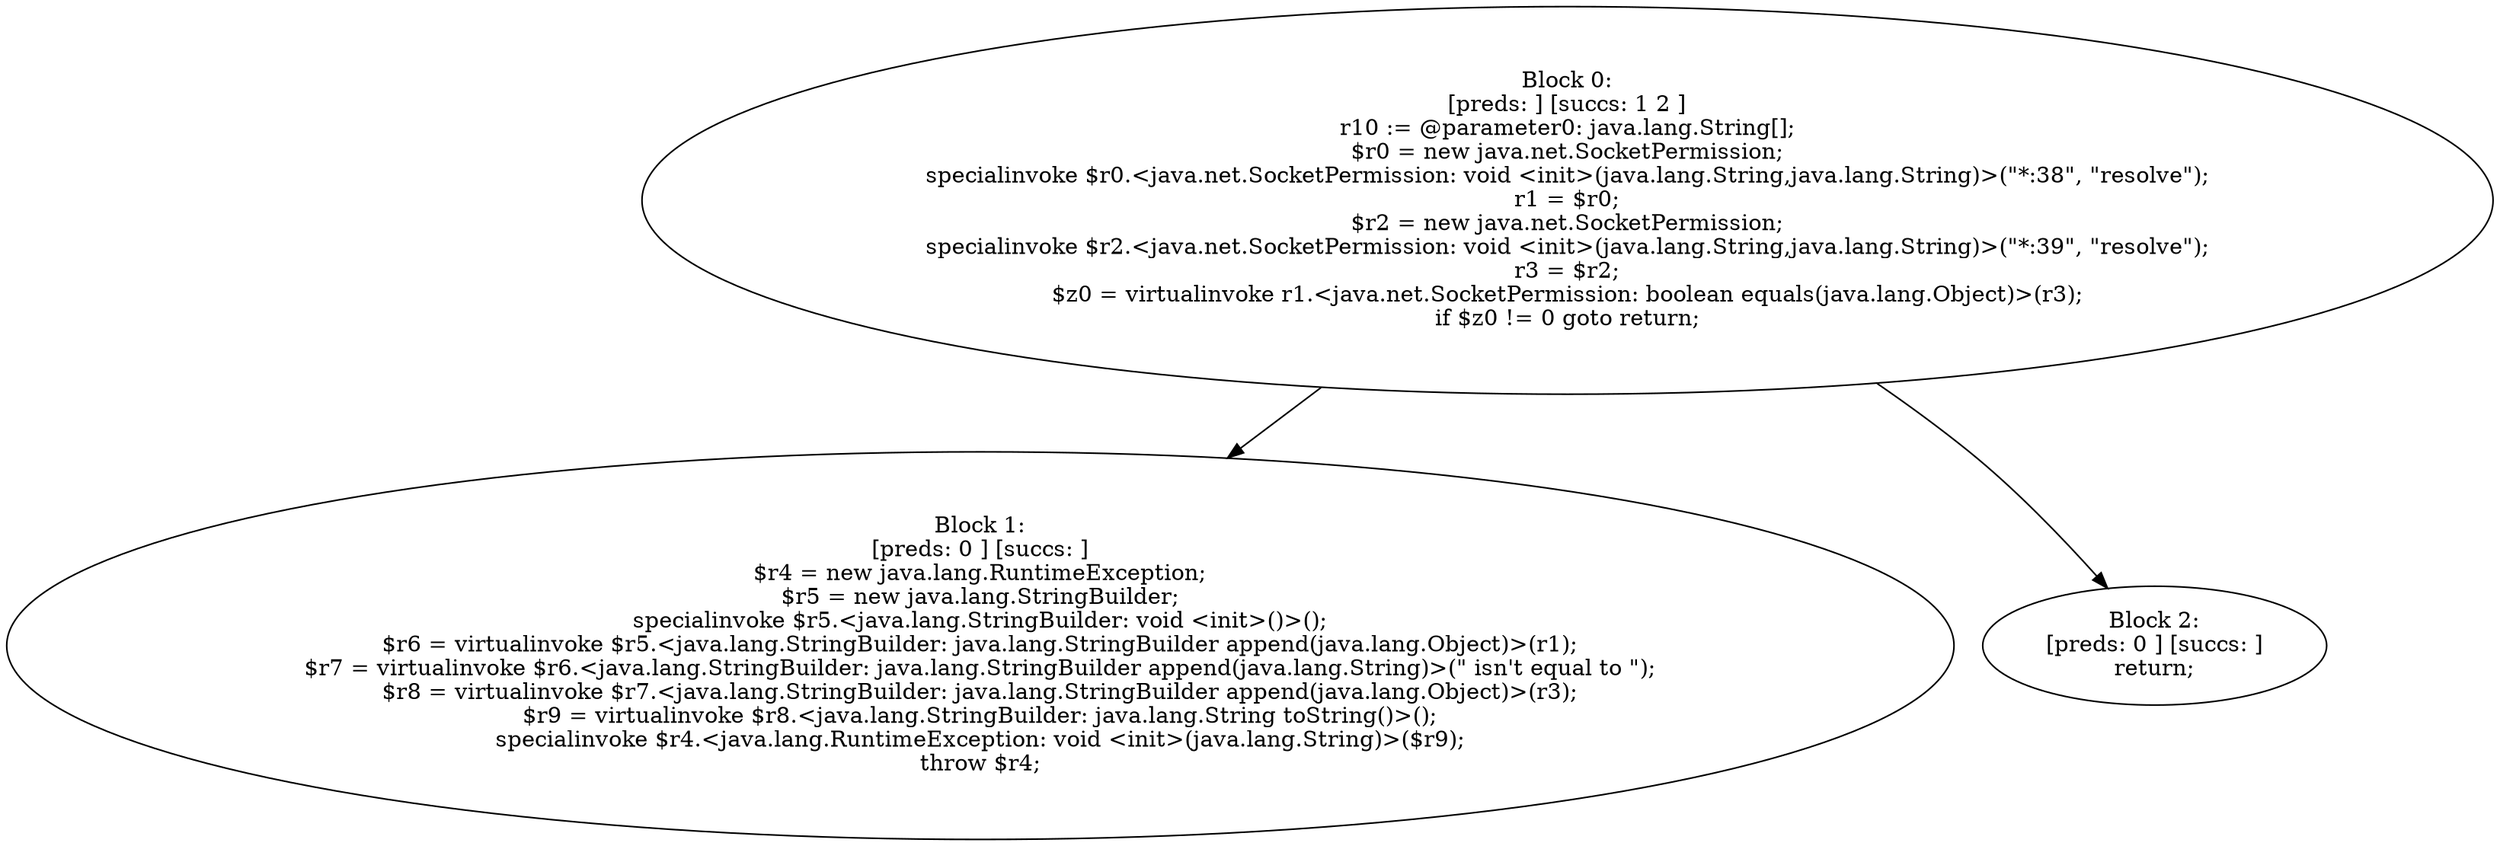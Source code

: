 digraph "unitGraph" {
    "Block 0:
[preds: ] [succs: 1 2 ]
r10 := @parameter0: java.lang.String[];
$r0 = new java.net.SocketPermission;
specialinvoke $r0.<java.net.SocketPermission: void <init>(java.lang.String,java.lang.String)>(\"*:38\", \"resolve\");
r1 = $r0;
$r2 = new java.net.SocketPermission;
specialinvoke $r2.<java.net.SocketPermission: void <init>(java.lang.String,java.lang.String)>(\"*:39\", \"resolve\");
r3 = $r2;
$z0 = virtualinvoke r1.<java.net.SocketPermission: boolean equals(java.lang.Object)>(r3);
if $z0 != 0 goto return;
"
    "Block 1:
[preds: 0 ] [succs: ]
$r4 = new java.lang.RuntimeException;
$r5 = new java.lang.StringBuilder;
specialinvoke $r5.<java.lang.StringBuilder: void <init>()>();
$r6 = virtualinvoke $r5.<java.lang.StringBuilder: java.lang.StringBuilder append(java.lang.Object)>(r1);
$r7 = virtualinvoke $r6.<java.lang.StringBuilder: java.lang.StringBuilder append(java.lang.String)>(\" isn\'t equal to \");
$r8 = virtualinvoke $r7.<java.lang.StringBuilder: java.lang.StringBuilder append(java.lang.Object)>(r3);
$r9 = virtualinvoke $r8.<java.lang.StringBuilder: java.lang.String toString()>();
specialinvoke $r4.<java.lang.RuntimeException: void <init>(java.lang.String)>($r9);
throw $r4;
"
    "Block 2:
[preds: 0 ] [succs: ]
return;
"
    "Block 0:
[preds: ] [succs: 1 2 ]
r10 := @parameter0: java.lang.String[];
$r0 = new java.net.SocketPermission;
specialinvoke $r0.<java.net.SocketPermission: void <init>(java.lang.String,java.lang.String)>(\"*:38\", \"resolve\");
r1 = $r0;
$r2 = new java.net.SocketPermission;
specialinvoke $r2.<java.net.SocketPermission: void <init>(java.lang.String,java.lang.String)>(\"*:39\", \"resolve\");
r3 = $r2;
$z0 = virtualinvoke r1.<java.net.SocketPermission: boolean equals(java.lang.Object)>(r3);
if $z0 != 0 goto return;
"->"Block 1:
[preds: 0 ] [succs: ]
$r4 = new java.lang.RuntimeException;
$r5 = new java.lang.StringBuilder;
specialinvoke $r5.<java.lang.StringBuilder: void <init>()>();
$r6 = virtualinvoke $r5.<java.lang.StringBuilder: java.lang.StringBuilder append(java.lang.Object)>(r1);
$r7 = virtualinvoke $r6.<java.lang.StringBuilder: java.lang.StringBuilder append(java.lang.String)>(\" isn\'t equal to \");
$r8 = virtualinvoke $r7.<java.lang.StringBuilder: java.lang.StringBuilder append(java.lang.Object)>(r3);
$r9 = virtualinvoke $r8.<java.lang.StringBuilder: java.lang.String toString()>();
specialinvoke $r4.<java.lang.RuntimeException: void <init>(java.lang.String)>($r9);
throw $r4;
";
    "Block 0:
[preds: ] [succs: 1 2 ]
r10 := @parameter0: java.lang.String[];
$r0 = new java.net.SocketPermission;
specialinvoke $r0.<java.net.SocketPermission: void <init>(java.lang.String,java.lang.String)>(\"*:38\", \"resolve\");
r1 = $r0;
$r2 = new java.net.SocketPermission;
specialinvoke $r2.<java.net.SocketPermission: void <init>(java.lang.String,java.lang.String)>(\"*:39\", \"resolve\");
r3 = $r2;
$z0 = virtualinvoke r1.<java.net.SocketPermission: boolean equals(java.lang.Object)>(r3);
if $z0 != 0 goto return;
"->"Block 2:
[preds: 0 ] [succs: ]
return;
";
}
